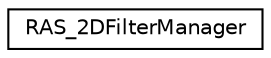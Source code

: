 digraph G
{
  edge [fontname="Helvetica",fontsize="10",labelfontname="Helvetica",labelfontsize="10"];
  node [fontname="Helvetica",fontsize="10",shape=record];
  rankdir=LR;
  Node1 [label="RAS_2DFilterManager",height=0.2,width=0.4,color="black", fillcolor="white", style="filled",URL="$d3/d62/classRAS__2DFilterManager.html"];
}
